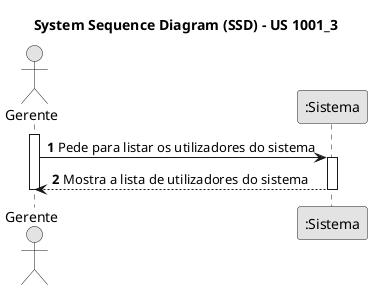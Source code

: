 @startuml
skinparam monochrome true
skinparam packageStyle rectangle
skinparam shadowing false

title System Sequence Diagram (SSD) - US 1001_3
autonumber

actor "Gerente" as Actor
participant ":Sistema" as System

activate Actor
Actor -> System : Pede para listar os utilizadores do sistema
activate System

System --> Actor : Mostra a lista de utilizadores do sistema
deactivate System

deactivate Actor

@enduml